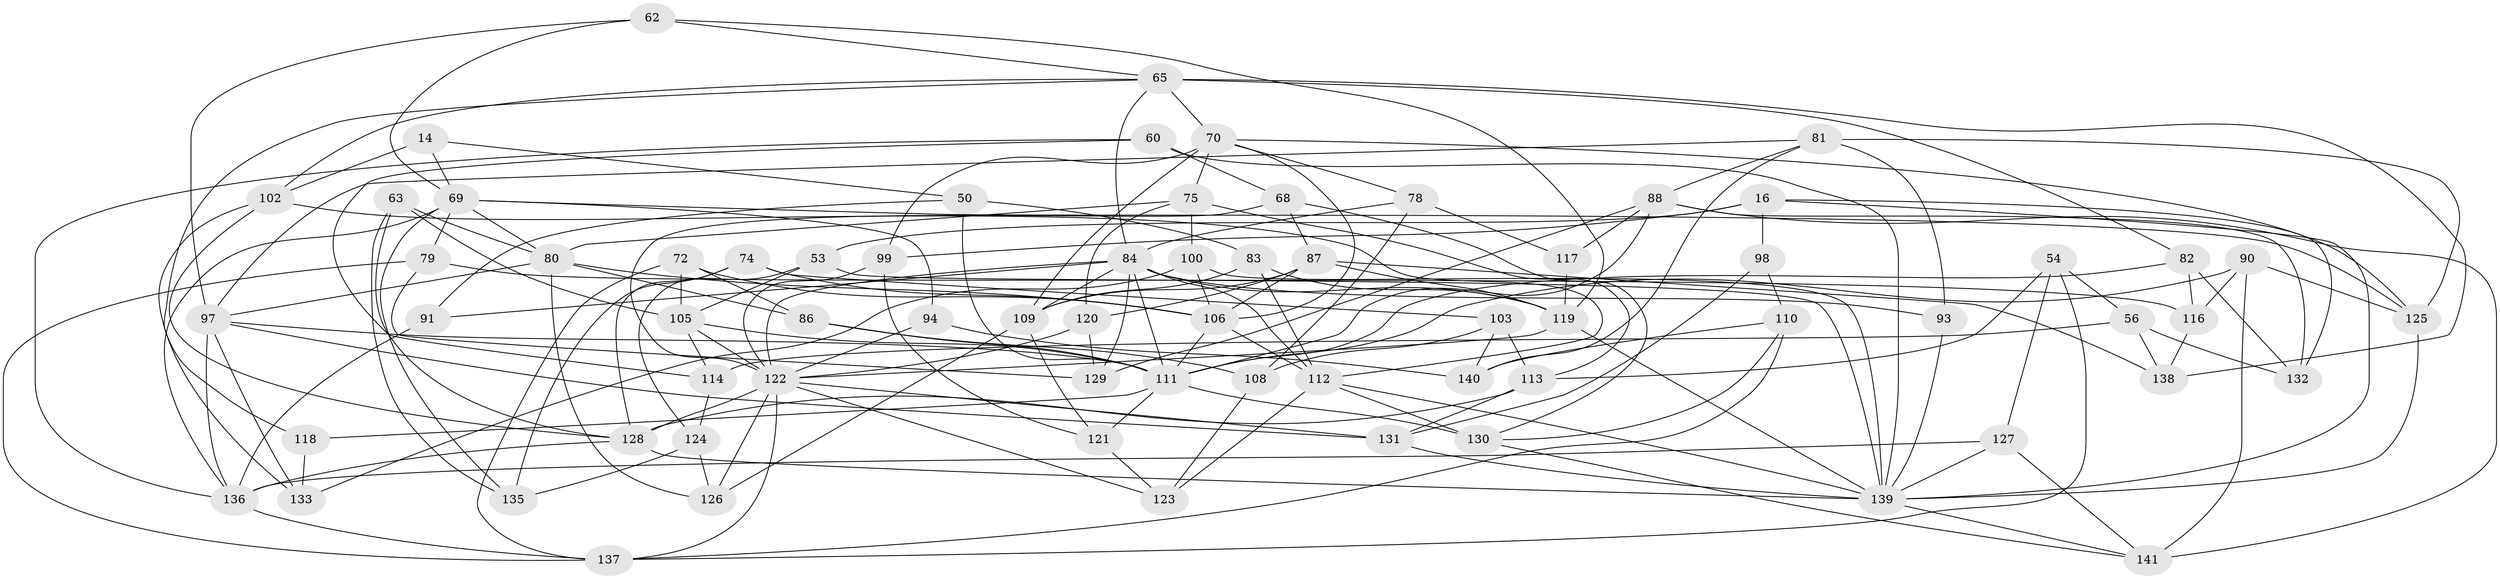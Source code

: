 // original degree distribution, {4: 1.0}
// Generated by graph-tools (version 1.1) at 2025/57/03/09/25 04:57:47]
// undirected, 70 vertices, 177 edges
graph export_dot {
graph [start="1"]
  node [color=gray90,style=filled];
  14;
  16 [super="+12"];
  50;
  53;
  54;
  56;
  60;
  62;
  63;
  65 [super="+9+30"];
  68;
  69 [super="+48"];
  70 [super="+45+34"];
  72 [super="+6"];
  74;
  75 [super="+57"];
  78 [super="+28"];
  79;
  80 [super="+19+24"];
  81 [super="+5"];
  82;
  83;
  84 [super="+4+21+49"];
  86;
  87 [super="+35"];
  88 [super="+2+58"];
  90;
  91;
  93;
  94;
  97 [super="+89"];
  98;
  99;
  100;
  102 [super="+13"];
  103;
  105 [super="+23+47+51"];
  106 [super="+37+55+92"];
  108;
  109 [super="+101"];
  110;
  111 [super="+36+73+59"];
  112 [super="+39+61"];
  113 [super="+96"];
  114;
  116;
  117;
  118;
  119 [super="+115"];
  120;
  121;
  122 [super="+40+71+26"];
  123;
  124;
  125 [super="+11"];
  126;
  127;
  128 [super="+8+29+95"];
  129;
  130 [super="+77"];
  131 [super="+67"];
  132;
  133;
  135;
  136 [super="+31+44"];
  137 [super="+25"];
  138;
  139 [super="+46+134"];
  140;
  141 [super="+85"];
  14 -- 102 [weight=2];
  14 -- 50;
  14 -- 69;
  16 -- 98 [weight=2];
  16 -- 99;
  16 -- 132;
  16 -- 53;
  16 -- 139;
  50 -- 83;
  50 -- 91;
  50 -- 111;
  53 -- 124;
  53 -- 105;
  53 -- 139;
  54 -- 113;
  54 -- 127;
  54 -- 56;
  54 -- 137;
  56 -- 138;
  56 -- 132;
  56 -- 114;
  60 -- 68;
  60 -- 114;
  60 -- 136;
  60 -- 139;
  62 -- 65;
  62 -- 97;
  62 -- 69;
  62 -- 119;
  63 -- 80;
  63 -- 128;
  63 -- 135;
  63 -- 105;
  65 -- 102;
  65 -- 138;
  65 -- 82;
  65 -- 70 [weight=2];
  65 -- 118;
  65 -- 84;
  68 -- 122;
  68 -- 130;
  68 -- 87;
  69 -- 79;
  69 -- 135;
  69 -- 80;
  69 -- 136;
  69 -- 94;
  69 -- 125;
  70 -- 109 [weight=2];
  70 -- 78 [weight=2];
  70 -- 99;
  70 -- 125;
  70 -- 75;
  70 -- 106;
  72 -- 86;
  72 -- 105 [weight=2];
  72 -- 137 [weight=2];
  72 -- 106;
  74 -- 103;
  74 -- 135;
  74 -- 128;
  74 -- 106;
  75 -- 100;
  75 -- 113;
  75 -- 80 [weight=2];
  75 -- 120;
  78 -- 117 [weight=2];
  78 -- 108;
  78 -- 84;
  79 -- 129;
  79 -- 137;
  79 -- 116;
  80 -- 126;
  80 -- 86;
  80 -- 106;
  80 -- 97;
  81 -- 125 [weight=2];
  81 -- 93;
  81 -- 88;
  81 -- 140;
  81 -- 97;
  82 -- 132;
  82 -- 116;
  82 -- 111;
  83 -- 109;
  83 -- 112;
  83 -- 119;
  84 -- 111 [weight=4];
  84 -- 93 [weight=2];
  84 -- 91 [weight=2];
  84 -- 109 [weight=2];
  84 -- 129;
  84 -- 122;
  84 -- 112;
  84 -- 119;
  86 -- 108;
  86 -- 111;
  87 -- 119 [weight=4];
  87 -- 106 [weight=2];
  87 -- 138;
  87 -- 120;
  87 -- 109;
  88 -- 129;
  88 -- 117;
  88 -- 111 [weight=2];
  88 -- 132;
  88 -- 141 [weight=2];
  90 -- 116;
  90 -- 141;
  90 -- 125;
  90 -- 111;
  91 -- 136;
  93 -- 139;
  94 -- 140;
  94 -- 122 [weight=2];
  97 -- 111;
  97 -- 131 [weight=2];
  97 -- 133;
  97 -- 136;
  98 -- 110;
  98 -- 131;
  99 -- 121;
  99 -- 122;
  100 -- 133;
  100 -- 106;
  100 -- 139;
  102 -- 133;
  102 -- 128;
  102 -- 112;
  103 -- 113;
  103 -- 108;
  103 -- 140;
  105 -- 114;
  105 -- 111 [weight=3];
  105 -- 122 [weight=2];
  106 -- 111 [weight=2];
  106 -- 112;
  108 -- 123;
  109 -- 126;
  109 -- 121;
  110 -- 137;
  110 -- 130;
  110 -- 140;
  111 -- 118 [weight=2];
  111 -- 121;
  111 -- 130;
  112 -- 123;
  112 -- 130 [weight=2];
  112 -- 139;
  113 -- 128 [weight=2];
  113 -- 131;
  114 -- 124;
  116 -- 138;
  117 -- 119;
  118 -- 133;
  119 -- 122;
  119 -- 139;
  120 -- 129;
  120 -- 122;
  121 -- 123;
  122 -- 123;
  122 -- 126;
  122 -- 128 [weight=2];
  122 -- 137 [weight=2];
  122 -- 131;
  124 -- 135;
  124 -- 126;
  125 -- 139;
  127 -- 136;
  127 -- 141;
  127 -- 139;
  128 -- 136 [weight=2];
  128 -- 139;
  130 -- 141;
  131 -- 139;
  136 -- 137;
  139 -- 141;
}
